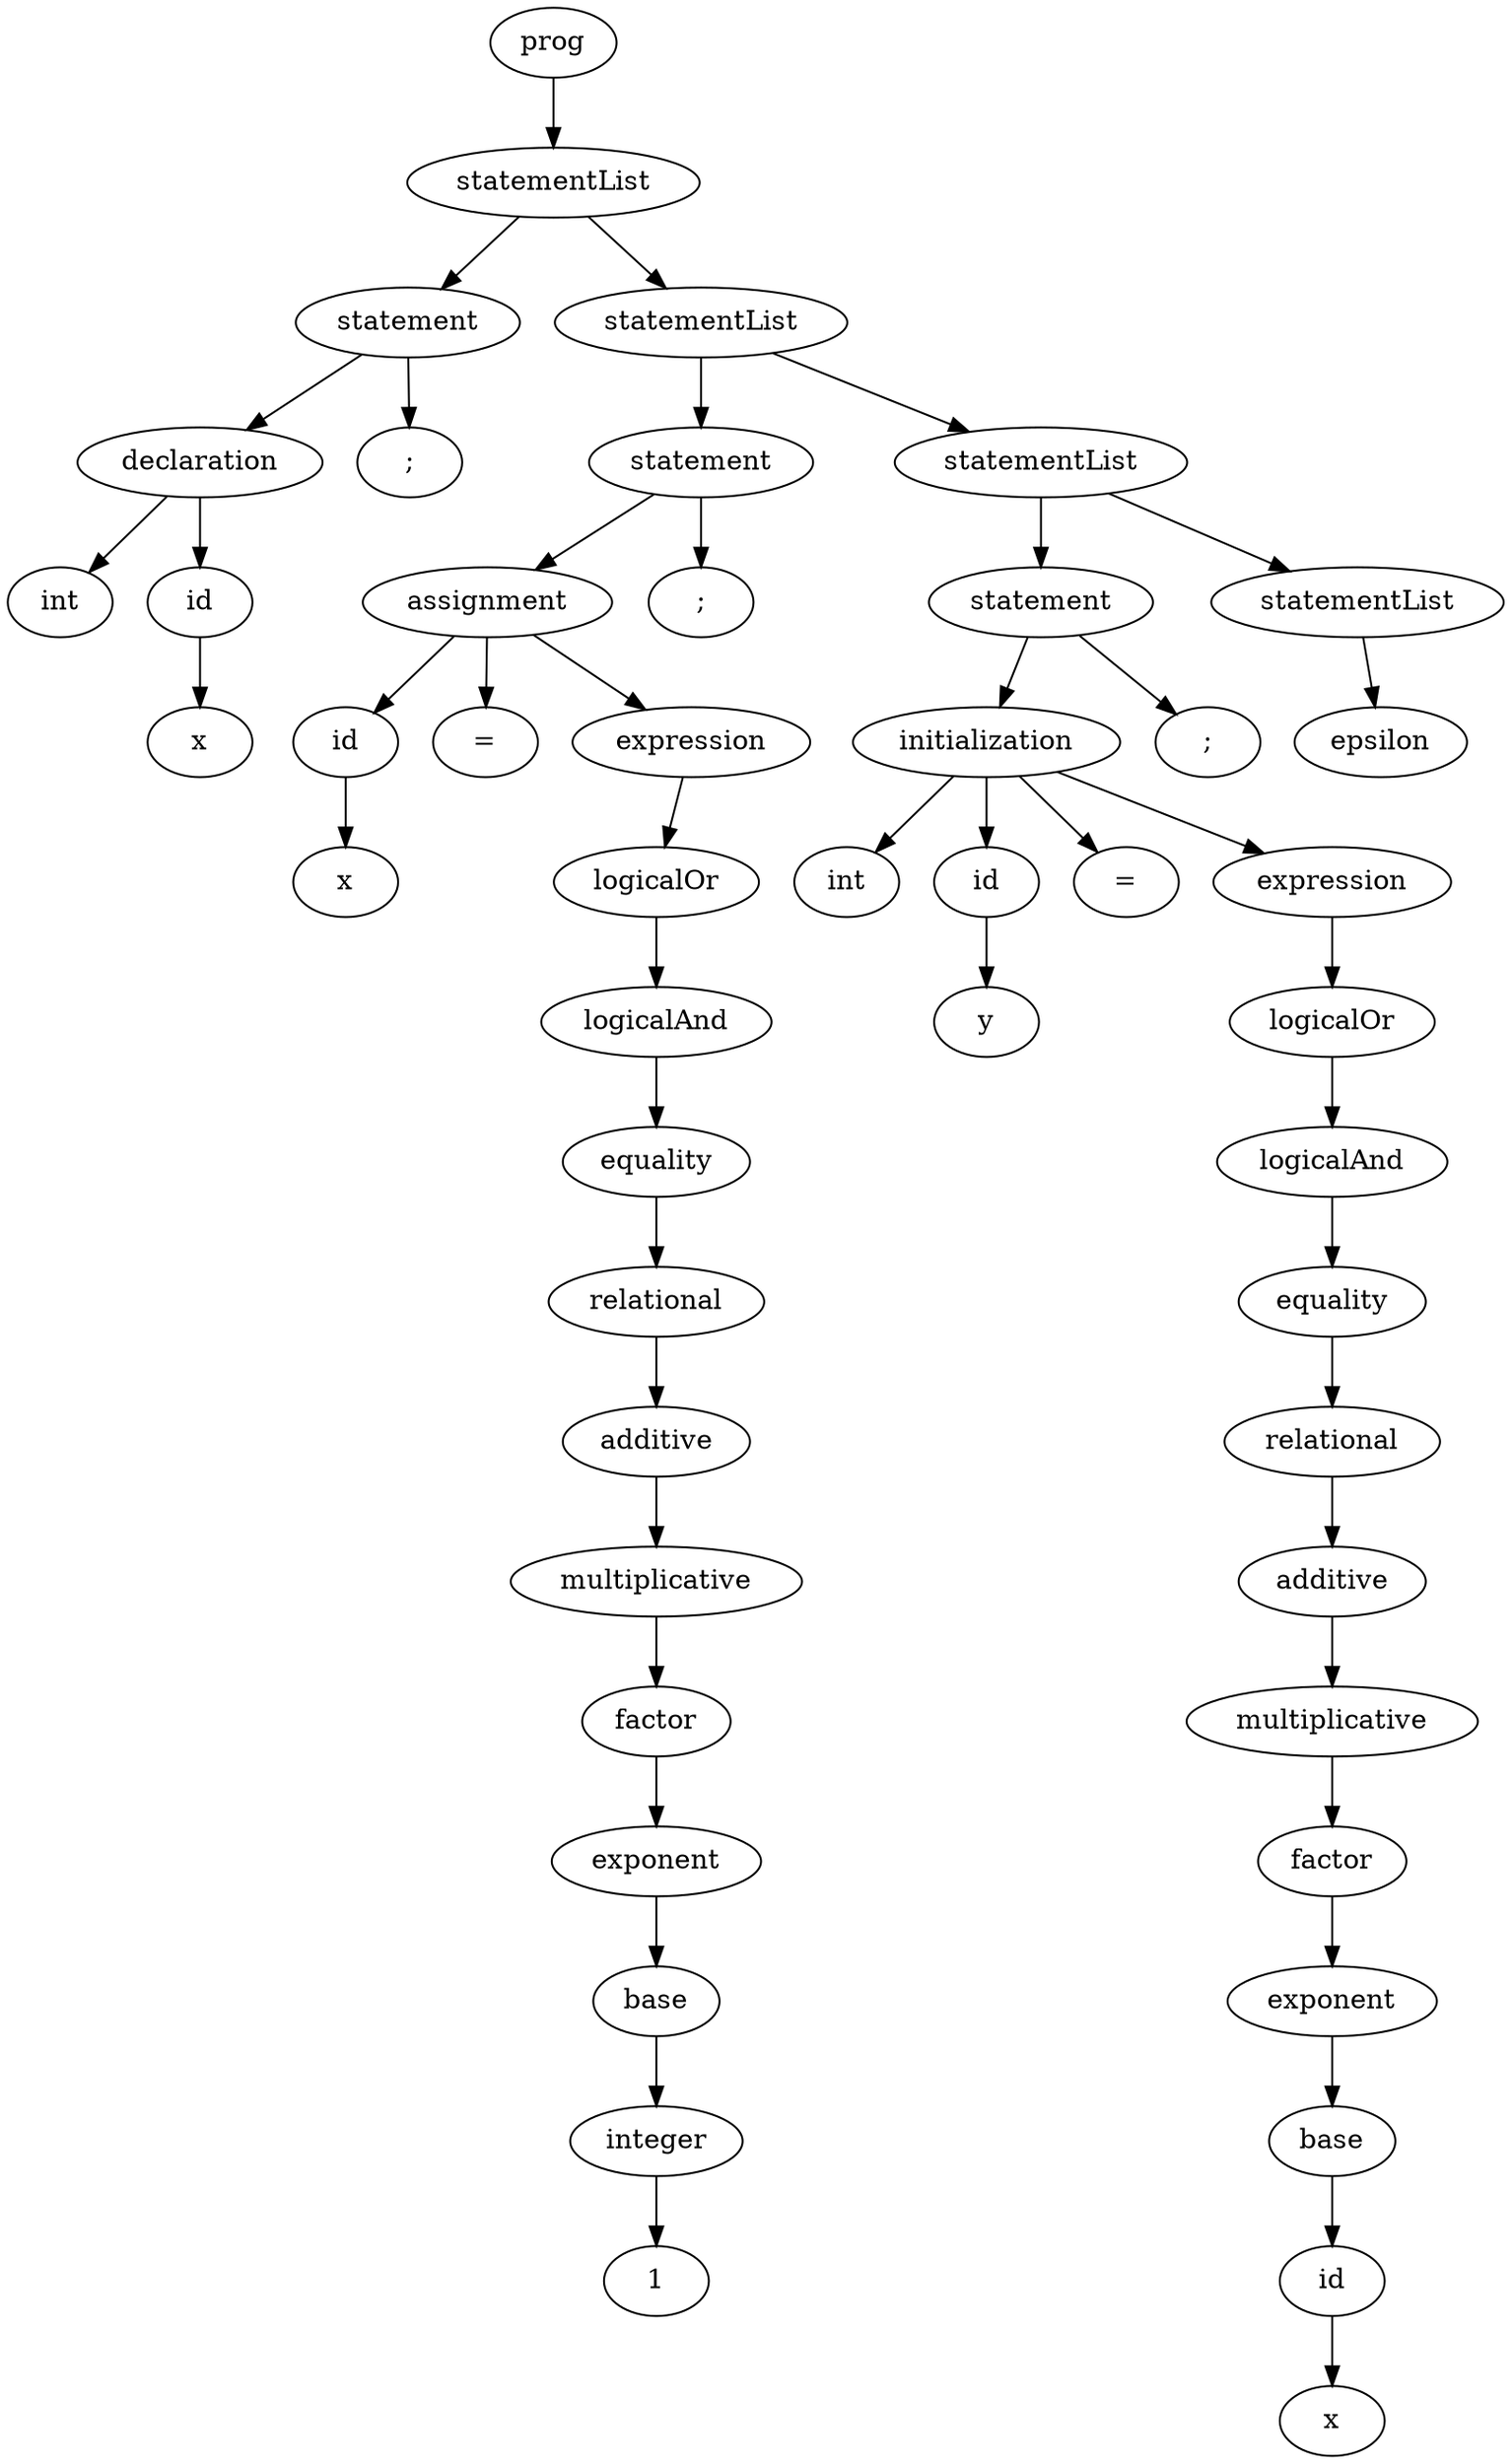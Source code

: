 
digraph "assignment"
{
struct1 [label="prog"]
struct2 [label="statementList"]
struct3 [label="statement"]
struct4 [label="declaration"]
struct5 [label="int"]
struct4->struct5
struct6 [label="id"]
struct7 [label="x"]
struct6->struct7
struct4->struct6
struct3->struct4
struct8 [label=";"]
struct3->struct8
struct2->struct3
struct9 [label="statementList"]
struct10 [label="statement"]
struct11 [label="assignment"]
struct12 [label="id"]
struct13 [label="x"]
struct12->struct13
struct11->struct12
struct14 [label="="]
struct11->struct14
struct15 [label="expression"]
struct16 [label="logicalOr"]
struct17 [label="logicalAnd"]
struct18 [label="equality"]
struct19 [label="relational"]
struct20 [label="additive"]
struct21 [label="multiplicative"]
struct22 [label="factor"]
struct23 [label="exponent"]
struct24 [label="base"]
struct25 [label="integer"]
struct26 [label="1"]
struct25->struct26
struct24->struct25
struct23->struct24
struct22->struct23
struct21->struct22
struct20->struct21
struct19->struct20
struct18->struct19
struct17->struct18
struct16->struct17
struct15->struct16
struct11->struct15
struct10->struct11
struct27 [label=";"]
struct10->struct27
struct9->struct10
struct28 [label="statementList"]
struct29 [label="statement"]
struct30 [label="initialization"]
struct31 [label="int"]
struct30->struct31
struct32 [label="id"]
struct33 [label="y"]
struct32->struct33
struct30->struct32
struct34 [label="="]
struct30->struct34
struct35 [label="expression"]
struct36 [label="logicalOr"]
struct37 [label="logicalAnd"]
struct38 [label="equality"]
struct39 [label="relational"]
struct40 [label="additive"]
struct41 [label="multiplicative"]
struct42 [label="factor"]
struct43 [label="exponent"]
struct44 [label="base"]
struct45 [label="id"]
struct46 [label="x"]
struct45->struct46
struct44->struct45
struct43->struct44
struct42->struct43
struct41->struct42
struct40->struct41
struct39->struct40
struct38->struct39
struct37->struct38
struct36->struct37
struct35->struct36
struct30->struct35
struct29->struct30
struct47 [label=";"]
struct29->struct47
struct28->struct29
struct48 [label="statementList"]
struct49 [label="epsilon"]
struct48->struct49
struct28->struct48
struct9->struct28
struct2->struct9
struct1->struct2
}